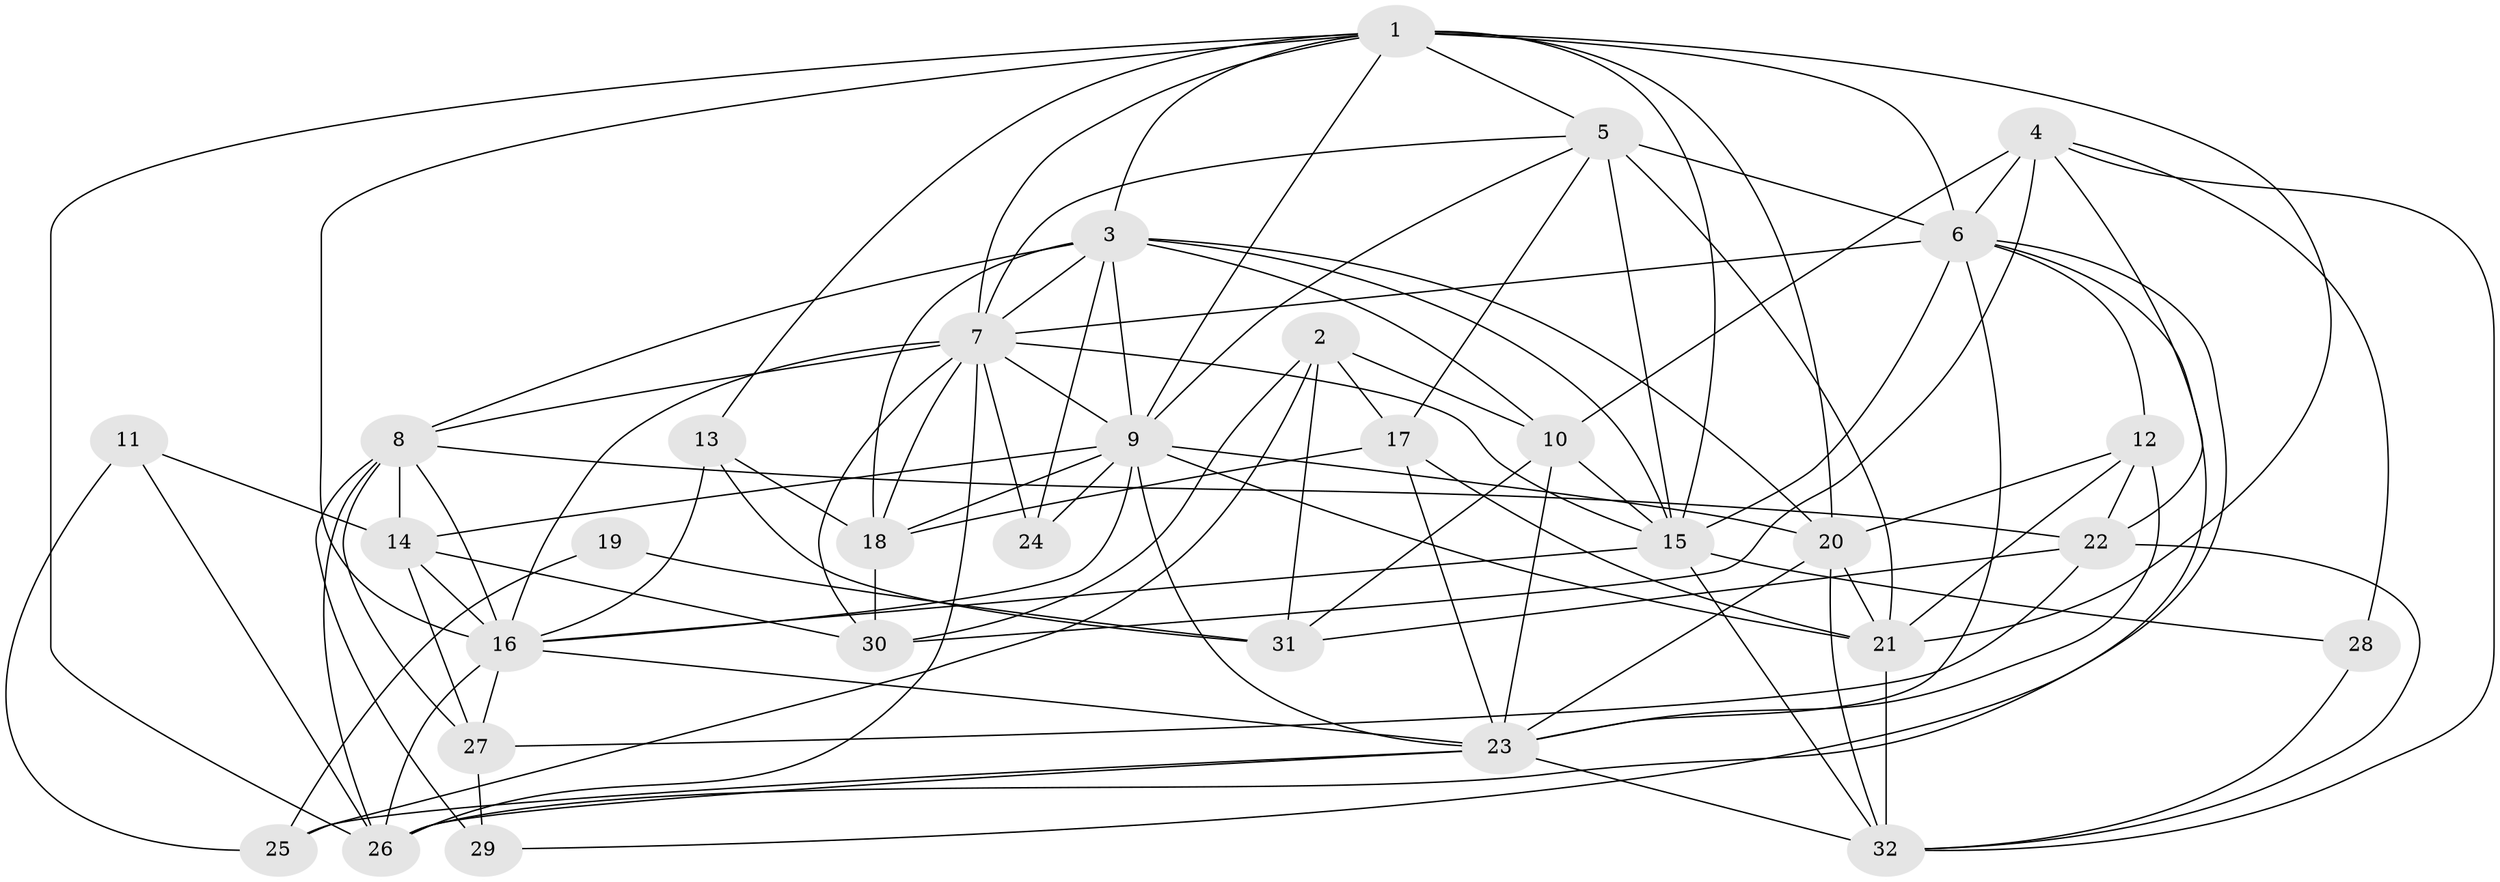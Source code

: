 // original degree distribution, {4: 0.27, 7: 0.04, 8: 0.01, 3: 0.32, 6: 0.1, 5: 0.16, 2: 0.1}
// Generated by graph-tools (version 1.1) at 2025/50/03/04/25 22:50:58]
// undirected, 32 vertices, 103 edges
graph export_dot {
  node [color=gray90,style=filled];
  1;
  2;
  3;
  4;
  5;
  6;
  7;
  8;
  9;
  10;
  11;
  12;
  13;
  14;
  15;
  16;
  17;
  18;
  19;
  20;
  21;
  22;
  23;
  24;
  25;
  26;
  27;
  28;
  29;
  30;
  31;
  32;
  1 -- 3 [weight=1.0];
  1 -- 5 [weight=1.0];
  1 -- 6 [weight=1.0];
  1 -- 7 [weight=1.0];
  1 -- 9 [weight=1.0];
  1 -- 13 [weight=1.0];
  1 -- 15 [weight=1.0];
  1 -- 16 [weight=1.0];
  1 -- 20 [weight=2.0];
  1 -- 21 [weight=1.0];
  1 -- 26 [weight=1.0];
  2 -- 10 [weight=2.0];
  2 -- 17 [weight=1.0];
  2 -- 25 [weight=1.0];
  2 -- 30 [weight=2.0];
  2 -- 31 [weight=2.0];
  3 -- 7 [weight=1.0];
  3 -- 8 [weight=1.0];
  3 -- 9 [weight=1.0];
  3 -- 10 [weight=1.0];
  3 -- 15 [weight=1.0];
  3 -- 18 [weight=1.0];
  3 -- 20 [weight=1.0];
  3 -- 24 [weight=1.0];
  4 -- 6 [weight=2.0];
  4 -- 10 [weight=2.0];
  4 -- 22 [weight=1.0];
  4 -- 28 [weight=1.0];
  4 -- 30 [weight=1.0];
  4 -- 32 [weight=2.0];
  5 -- 6 [weight=2.0];
  5 -- 7 [weight=2.0];
  5 -- 9 [weight=1.0];
  5 -- 15 [weight=1.0];
  5 -- 17 [weight=1.0];
  5 -- 21 [weight=1.0];
  6 -- 7 [weight=1.0];
  6 -- 12 [weight=1.0];
  6 -- 15 [weight=1.0];
  6 -- 23 [weight=1.0];
  6 -- 26 [weight=1.0];
  6 -- 29 [weight=1.0];
  7 -- 8 [weight=1.0];
  7 -- 9 [weight=1.0];
  7 -- 15 [weight=1.0];
  7 -- 16 [weight=2.0];
  7 -- 18 [weight=1.0];
  7 -- 24 [weight=1.0];
  7 -- 26 [weight=1.0];
  7 -- 30 [weight=1.0];
  8 -- 14 [weight=1.0];
  8 -- 16 [weight=1.0];
  8 -- 22 [weight=1.0];
  8 -- 26 [weight=1.0];
  8 -- 27 [weight=2.0];
  8 -- 29 [weight=1.0];
  9 -- 14 [weight=3.0];
  9 -- 16 [weight=1.0];
  9 -- 18 [weight=1.0];
  9 -- 20 [weight=2.0];
  9 -- 21 [weight=1.0];
  9 -- 23 [weight=1.0];
  9 -- 24 [weight=1.0];
  10 -- 15 [weight=1.0];
  10 -- 23 [weight=1.0];
  10 -- 31 [weight=1.0];
  11 -- 14 [weight=1.0];
  11 -- 25 [weight=1.0];
  11 -- 26 [weight=2.0];
  12 -- 20 [weight=2.0];
  12 -- 21 [weight=1.0];
  12 -- 22 [weight=1.0];
  12 -- 23 [weight=2.0];
  13 -- 16 [weight=1.0];
  13 -- 18 [weight=2.0];
  13 -- 31 [weight=2.0];
  14 -- 16 [weight=2.0];
  14 -- 27 [weight=1.0];
  14 -- 30 [weight=1.0];
  15 -- 16 [weight=1.0];
  15 -- 28 [weight=1.0];
  15 -- 32 [weight=2.0];
  16 -- 23 [weight=1.0];
  16 -- 26 [weight=1.0];
  16 -- 27 [weight=1.0];
  17 -- 18 [weight=2.0];
  17 -- 21 [weight=2.0];
  17 -- 23 [weight=1.0];
  18 -- 30 [weight=1.0];
  19 -- 25 [weight=1.0];
  19 -- 31 [weight=2.0];
  20 -- 21 [weight=1.0];
  20 -- 23 [weight=1.0];
  20 -- 32 [weight=1.0];
  21 -- 32 [weight=2.0];
  22 -- 27 [weight=1.0];
  22 -- 31 [weight=1.0];
  22 -- 32 [weight=1.0];
  23 -- 25 [weight=2.0];
  23 -- 26 [weight=1.0];
  23 -- 32 [weight=1.0];
  27 -- 29 [weight=1.0];
  28 -- 32 [weight=1.0];
}
